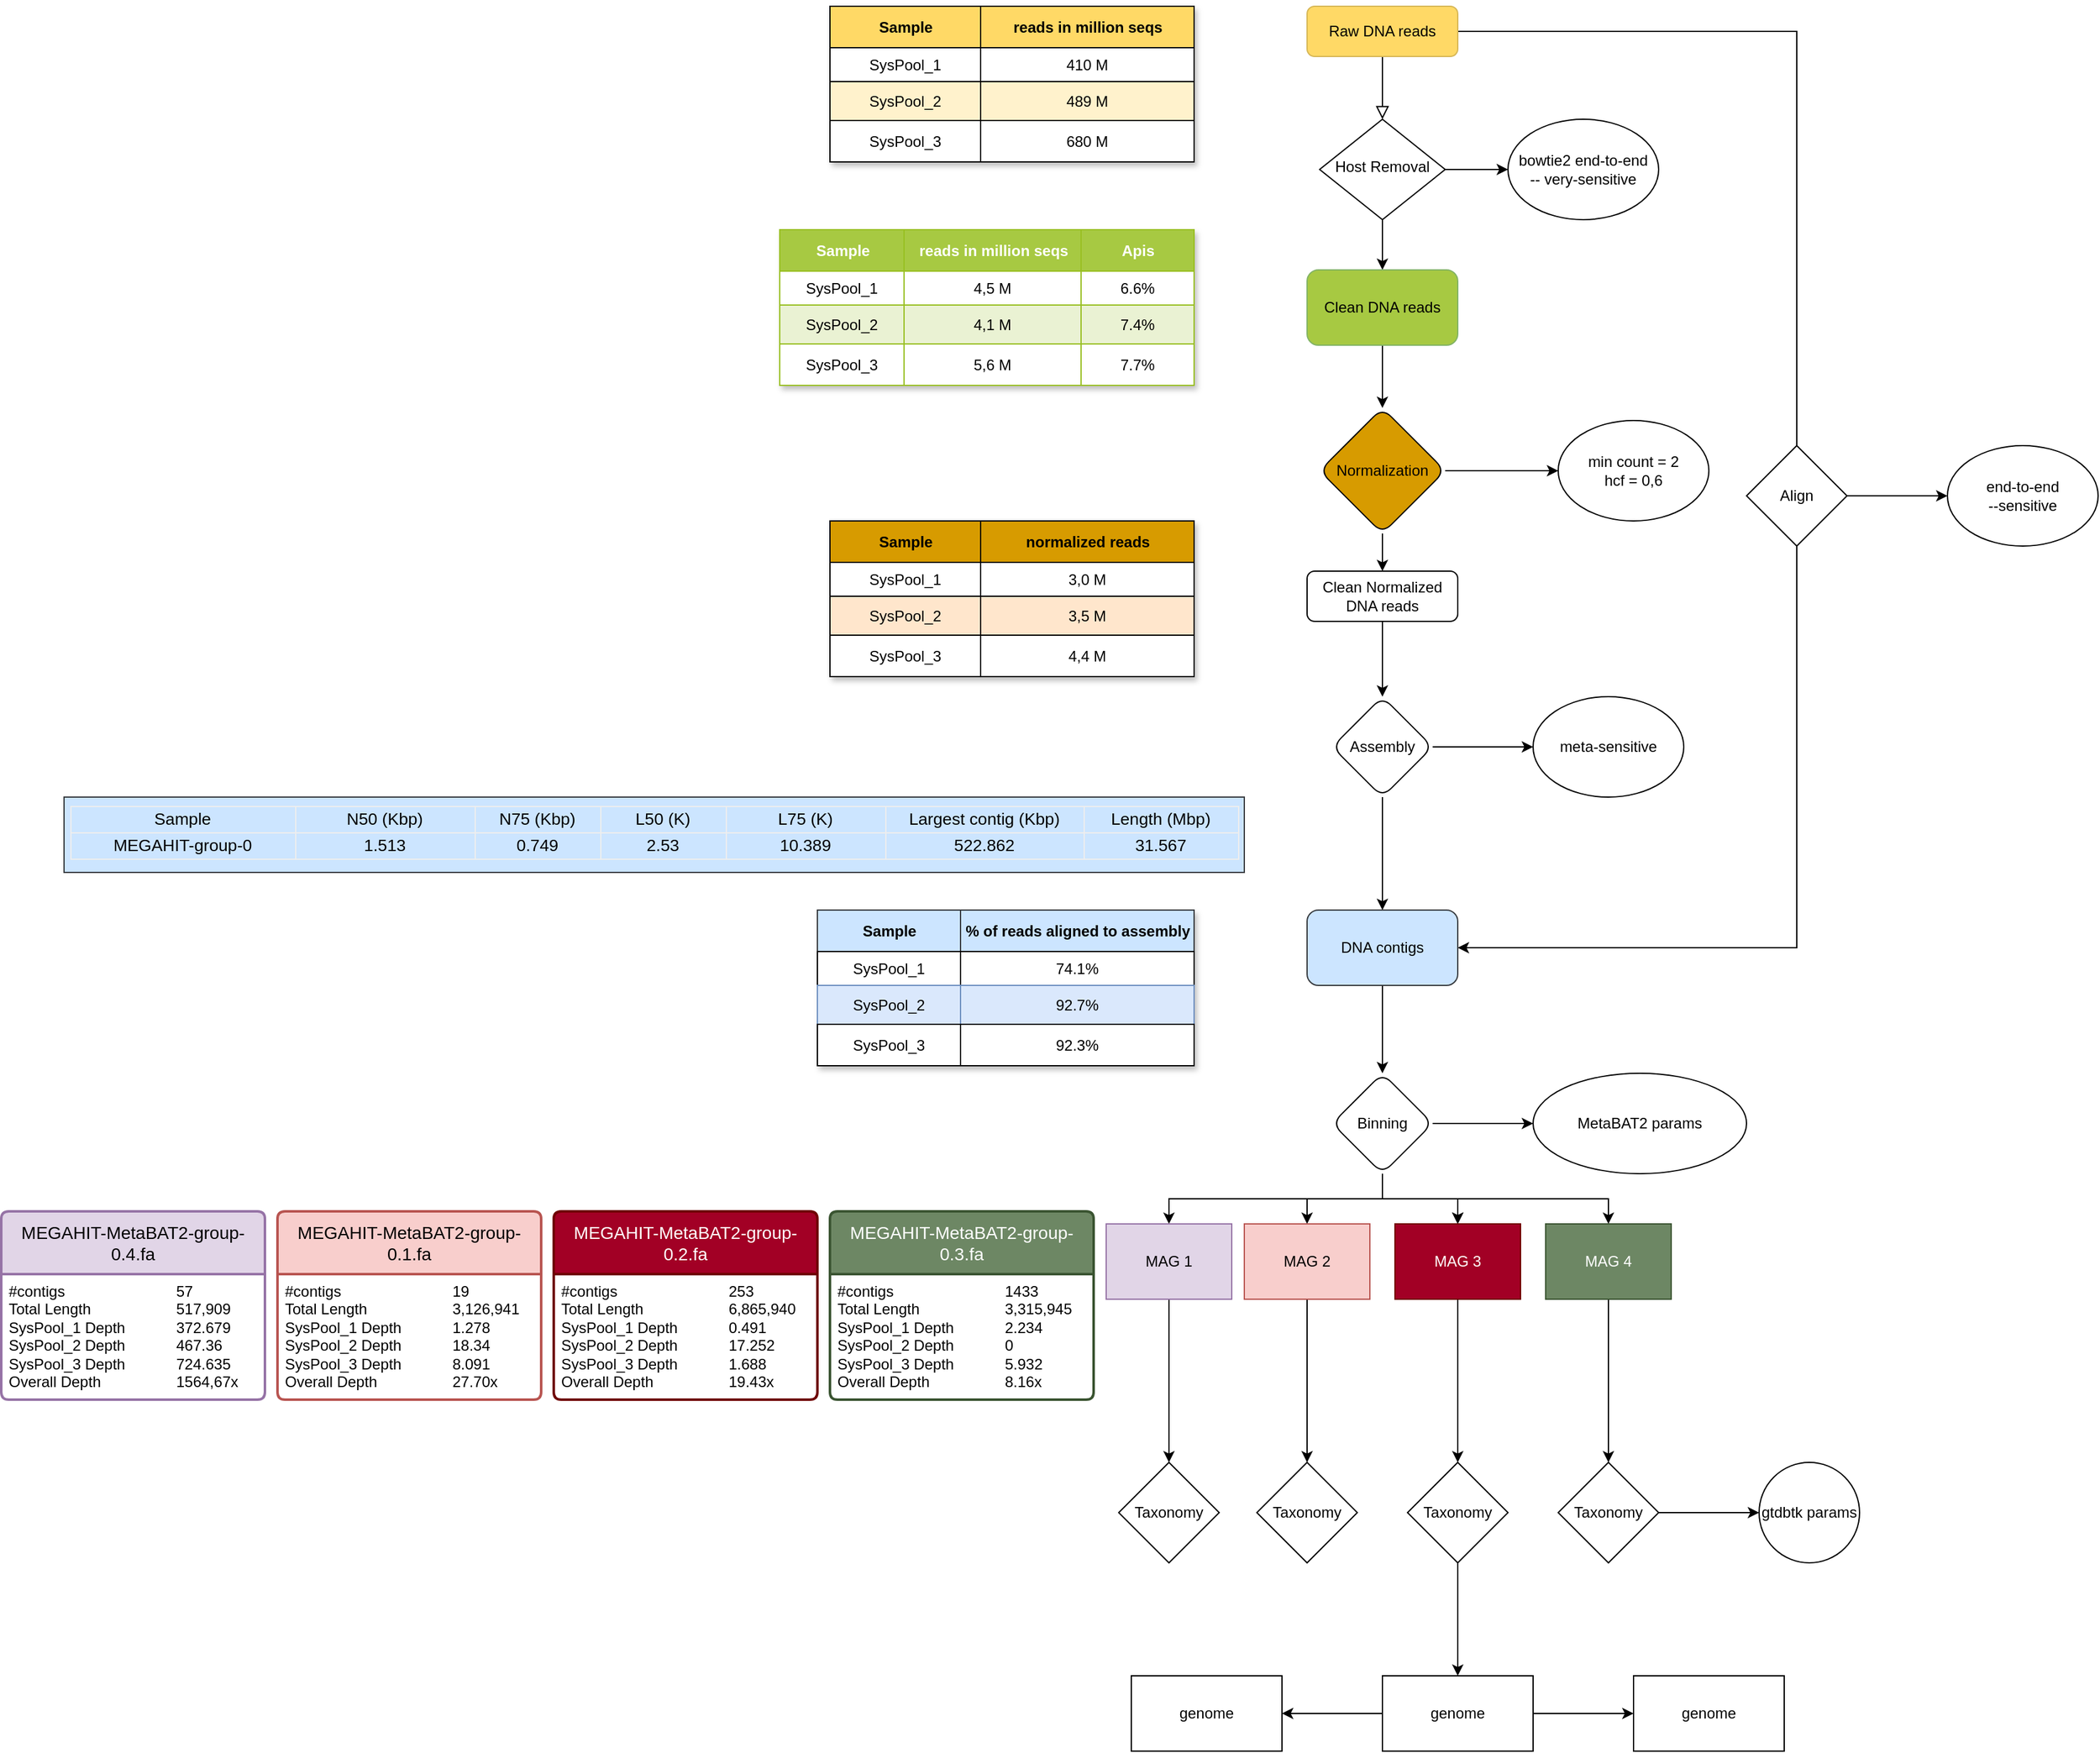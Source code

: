 <mxfile version="26.0.16">
  <diagram id="C5RBs43oDa-KdzZeNtuy" name="Page-1">
    <mxGraphModel dx="3728" dy="1181" grid="1" gridSize="10" guides="1" tooltips="1" connect="1" arrows="1" fold="1" page="1" pageScale="1" pageWidth="827" pageHeight="1169" math="0" shadow="0">
      <root>
        <mxCell id="WIyWlLk6GJQsqaUBKTNV-0" />
        <mxCell id="WIyWlLk6GJQsqaUBKTNV-1" parent="WIyWlLk6GJQsqaUBKTNV-0" />
        <mxCell id="WIyWlLk6GJQsqaUBKTNV-2" value="" style="rounded=0;html=1;jettySize=auto;orthogonalLoop=1;fontSize=11;endArrow=block;endFill=0;endSize=8;strokeWidth=1;shadow=0;labelBackgroundColor=none;edgeStyle=orthogonalEdgeStyle;" parent="WIyWlLk6GJQsqaUBKTNV-1" source="WIyWlLk6GJQsqaUBKTNV-3" target="WIyWlLk6GJQsqaUBKTNV-6" edge="1">
          <mxGeometry relative="1" as="geometry" />
        </mxCell>
        <mxCell id="R5FXkQCkuI0y1Rf3ddFC-20" style="edgeStyle=orthogonalEdgeStyle;rounded=0;orthogonalLoop=1;jettySize=auto;html=1;entryX=1;entryY=0.5;entryDx=0;entryDy=0;" parent="WIyWlLk6GJQsqaUBKTNV-1" source="WIyWlLk6GJQsqaUBKTNV-3" target="R5FXkQCkuI0y1Rf3ddFC-17" edge="1">
          <mxGeometry relative="1" as="geometry">
            <mxPoint x="600" y="840" as="targetPoint" />
            <Array as="points">
              <mxPoint x="550" y="100" />
              <mxPoint x="550" y="830" />
            </Array>
          </mxGeometry>
        </mxCell>
        <mxCell id="WIyWlLk6GJQsqaUBKTNV-3" value="Raw DNA reads" style="rounded=1;whiteSpace=wrap;html=1;fontSize=12;glass=0;strokeWidth=1;shadow=0;fillColor=#FFD966;strokeColor=#d6b656;" parent="WIyWlLk6GJQsqaUBKTNV-1" vertex="1">
          <mxGeometry x="160" y="80" width="120" height="40" as="geometry" />
        </mxCell>
        <mxCell id="R5FXkQCkuI0y1Rf3ddFC-5" style="edgeStyle=orthogonalEdgeStyle;rounded=0;orthogonalLoop=1;jettySize=auto;html=1;entryX=0.5;entryY=0;entryDx=0;entryDy=0;" parent="WIyWlLk6GJQsqaUBKTNV-1" source="WIyWlLk6GJQsqaUBKTNV-6" target="R5FXkQCkuI0y1Rf3ddFC-0" edge="1">
          <mxGeometry relative="1" as="geometry" />
        </mxCell>
        <mxCell id="R5FXkQCkuI0y1Rf3ddFC-6" style="edgeStyle=orthogonalEdgeStyle;rounded=0;orthogonalLoop=1;jettySize=auto;html=1;" parent="WIyWlLk6GJQsqaUBKTNV-1" source="WIyWlLk6GJQsqaUBKTNV-6" edge="1">
          <mxGeometry relative="1" as="geometry">
            <mxPoint x="320" y="210" as="targetPoint" />
          </mxGeometry>
        </mxCell>
        <mxCell id="WIyWlLk6GJQsqaUBKTNV-6" value="Host Removal" style="rhombus;whiteSpace=wrap;html=1;shadow=0;fontFamily=Helvetica;fontSize=12;align=center;strokeWidth=1;spacing=6;spacingTop=-4;" parent="WIyWlLk6GJQsqaUBKTNV-1" vertex="1">
          <mxGeometry x="170" y="170" width="100" height="80" as="geometry" />
        </mxCell>
        <mxCell id="R5FXkQCkuI0y1Rf3ddFC-12" value="" style="edgeStyle=orthogonalEdgeStyle;rounded=0;orthogonalLoop=1;jettySize=auto;html=1;" parent="WIyWlLk6GJQsqaUBKTNV-1" source="WIyWlLk6GJQsqaUBKTNV-11" target="R5FXkQCkuI0y1Rf3ddFC-11" edge="1">
          <mxGeometry relative="1" as="geometry" />
        </mxCell>
        <mxCell id="WIyWlLk6GJQsqaUBKTNV-11" value="Clean Normalized DNA reads" style="rounded=1;whiteSpace=wrap;html=1;fontSize=12;glass=0;strokeWidth=1;shadow=0;" parent="WIyWlLk6GJQsqaUBKTNV-1" vertex="1">
          <mxGeometry x="160" y="530" width="120" height="40" as="geometry" />
        </mxCell>
        <mxCell id="R5FXkQCkuI0y1Rf3ddFC-4" value="" style="edgeStyle=orthogonalEdgeStyle;rounded=0;orthogonalLoop=1;jettySize=auto;html=1;entryX=0.5;entryY=0;entryDx=0;entryDy=0;" parent="WIyWlLk6GJQsqaUBKTNV-1" source="R5FXkQCkuI0y1Rf3ddFC-0" target="R5FXkQCkuI0y1Rf3ddFC-3" edge="1">
          <mxGeometry relative="1" as="geometry">
            <mxPoint x="220" y="390" as="targetPoint" />
          </mxGeometry>
        </mxCell>
        <mxCell id="R5FXkQCkuI0y1Rf3ddFC-0" value="Clean DNA reads" style="rounded=1;whiteSpace=wrap;html=1;fillColor=#A7C942;strokeColor=#82b366;" parent="WIyWlLk6GJQsqaUBKTNV-1" vertex="1">
          <mxGeometry x="160" y="290" width="120" height="60" as="geometry" />
        </mxCell>
        <mxCell id="R5FXkQCkuI0y1Rf3ddFC-8" value="" style="edgeStyle=orthogonalEdgeStyle;rounded=0;orthogonalLoop=1;jettySize=auto;html=1;" parent="WIyWlLk6GJQsqaUBKTNV-1" source="R5FXkQCkuI0y1Rf3ddFC-3" target="R5FXkQCkuI0y1Rf3ddFC-7" edge="1">
          <mxGeometry relative="1" as="geometry" />
        </mxCell>
        <mxCell id="R5FXkQCkuI0y1Rf3ddFC-10" style="edgeStyle=orthogonalEdgeStyle;rounded=0;orthogonalLoop=1;jettySize=auto;html=1;" parent="WIyWlLk6GJQsqaUBKTNV-1" source="R5FXkQCkuI0y1Rf3ddFC-3" target="WIyWlLk6GJQsqaUBKTNV-11" edge="1">
          <mxGeometry relative="1" as="geometry" />
        </mxCell>
        <mxCell id="R5FXkQCkuI0y1Rf3ddFC-3" value="Normalization" style="rhombus;whiteSpace=wrap;html=1;rounded=1;fillColor=#D79B00;" parent="WIyWlLk6GJQsqaUBKTNV-1" vertex="1">
          <mxGeometry x="170" y="400" width="100" height="100" as="geometry" />
        </mxCell>
        <mxCell id="R5FXkQCkuI0y1Rf3ddFC-7" value="&lt;div&gt;min count = 2&lt;/div&gt;&lt;div&gt;hcf = 0,6&lt;/div&gt;" style="ellipse;whiteSpace=wrap;html=1;rounded=1;" parent="WIyWlLk6GJQsqaUBKTNV-1" vertex="1">
          <mxGeometry x="360" y="410" width="120" height="80" as="geometry" />
        </mxCell>
        <mxCell id="R5FXkQCkuI0y1Rf3ddFC-16" value="" style="edgeStyle=orthogonalEdgeStyle;rounded=0;orthogonalLoop=1;jettySize=auto;html=1;" parent="WIyWlLk6GJQsqaUBKTNV-1" source="R5FXkQCkuI0y1Rf3ddFC-11" target="R5FXkQCkuI0y1Rf3ddFC-15" edge="1">
          <mxGeometry relative="1" as="geometry" />
        </mxCell>
        <mxCell id="R5FXkQCkuI0y1Rf3ddFC-18" value="" style="edgeStyle=orthogonalEdgeStyle;rounded=0;orthogonalLoop=1;jettySize=auto;html=1;" parent="WIyWlLk6GJQsqaUBKTNV-1" source="R5FXkQCkuI0y1Rf3ddFC-11" target="R5FXkQCkuI0y1Rf3ddFC-17" edge="1">
          <mxGeometry relative="1" as="geometry" />
        </mxCell>
        <mxCell id="R5FXkQCkuI0y1Rf3ddFC-11" value="Assembly" style="rhombus;whiteSpace=wrap;html=1;rounded=1;glass=0;strokeWidth=1;shadow=0;" parent="WIyWlLk6GJQsqaUBKTNV-1" vertex="1">
          <mxGeometry x="180" y="630" width="80" height="80" as="geometry" />
        </mxCell>
        <mxCell id="R5FXkQCkuI0y1Rf3ddFC-15" value="meta-sensitive" style="ellipse;whiteSpace=wrap;html=1;rounded=1;glass=0;strokeWidth=1;shadow=0;" parent="WIyWlLk6GJQsqaUBKTNV-1" vertex="1">
          <mxGeometry x="340" y="630" width="120" height="80" as="geometry" />
        </mxCell>
        <mxCell id="R5FXkQCkuI0y1Rf3ddFC-28" value="" style="edgeStyle=orthogonalEdgeStyle;rounded=0;orthogonalLoop=1;jettySize=auto;html=1;" parent="WIyWlLk6GJQsqaUBKTNV-1" source="R5FXkQCkuI0y1Rf3ddFC-17" target="R5FXkQCkuI0y1Rf3ddFC-27" edge="1">
          <mxGeometry relative="1" as="geometry" />
        </mxCell>
        <mxCell id="R5FXkQCkuI0y1Rf3ddFC-17" value="DNA contigs" style="whiteSpace=wrap;html=1;rounded=1;glass=0;strokeWidth=1;shadow=0;fillColor=#cce5ff;strokeColor=#36393d;" parent="WIyWlLk6GJQsqaUBKTNV-1" vertex="1">
          <mxGeometry x="160" y="800" width="120" height="60" as="geometry" />
        </mxCell>
        <mxCell id="R5FXkQCkuI0y1Rf3ddFC-24" value="" style="edgeStyle=orthogonalEdgeStyle;rounded=0;orthogonalLoop=1;jettySize=auto;html=1;" parent="WIyWlLk6GJQsqaUBKTNV-1" source="R5FXkQCkuI0y1Rf3ddFC-21" target="R5FXkQCkuI0y1Rf3ddFC-23" edge="1">
          <mxGeometry relative="1" as="geometry" />
        </mxCell>
        <mxCell id="R5FXkQCkuI0y1Rf3ddFC-21" value="Align" style="rhombus;whiteSpace=wrap;html=1;" parent="WIyWlLk6GJQsqaUBKTNV-1" vertex="1">
          <mxGeometry x="510" y="430" width="80" height="80" as="geometry" />
        </mxCell>
        <mxCell id="R5FXkQCkuI0y1Rf3ddFC-22" value="&lt;div&gt;bowtie2 end-to-end&lt;/div&gt;&lt;div&gt;-- very-sensitive&lt;/div&gt;" style="ellipse;whiteSpace=wrap;html=1;" parent="WIyWlLk6GJQsqaUBKTNV-1" vertex="1">
          <mxGeometry x="320" y="170" width="120" height="80" as="geometry" />
        </mxCell>
        <mxCell id="R5FXkQCkuI0y1Rf3ddFC-23" value="&lt;div&gt;end-to-end&lt;/div&gt;&lt;div&gt;--sensitive&lt;/div&gt;" style="ellipse;whiteSpace=wrap;html=1;" parent="WIyWlLk6GJQsqaUBKTNV-1" vertex="1">
          <mxGeometry x="670" y="430" width="120" height="80" as="geometry" />
        </mxCell>
        <mxCell id="R5FXkQCkuI0y1Rf3ddFC-50" value="" style="edgeStyle=orthogonalEdgeStyle;rounded=0;orthogonalLoop=1;jettySize=auto;html=1;" parent="WIyWlLk6GJQsqaUBKTNV-1" source="R5FXkQCkuI0y1Rf3ddFC-27" target="R5FXkQCkuI0y1Rf3ddFC-43" edge="1">
          <mxGeometry relative="1" as="geometry" />
        </mxCell>
        <mxCell id="R5FXkQCkuI0y1Rf3ddFC-51" value="" style="edgeStyle=orthogonalEdgeStyle;rounded=0;orthogonalLoop=1;jettySize=auto;html=1;" parent="WIyWlLk6GJQsqaUBKTNV-1" source="R5FXkQCkuI0y1Rf3ddFC-27" target="R5FXkQCkuI0y1Rf3ddFC-43" edge="1">
          <mxGeometry relative="1" as="geometry" />
        </mxCell>
        <mxCell id="R5FXkQCkuI0y1Rf3ddFC-52" style="edgeStyle=orthogonalEdgeStyle;rounded=0;orthogonalLoop=1;jettySize=auto;html=1;entryX=0.5;entryY=0;entryDx=0;entryDy=0;" parent="WIyWlLk6GJQsqaUBKTNV-1" source="R5FXkQCkuI0y1Rf3ddFC-27" target="R5FXkQCkuI0y1Rf3ddFC-42" edge="1">
          <mxGeometry relative="1" as="geometry" />
        </mxCell>
        <mxCell id="R5FXkQCkuI0y1Rf3ddFC-55" style="edgeStyle=orthogonalEdgeStyle;rounded=0;orthogonalLoop=1;jettySize=auto;html=1;exitX=0.5;exitY=1;exitDx=0;exitDy=0;entryX=0.5;entryY=0;entryDx=0;entryDy=0;" parent="WIyWlLk6GJQsqaUBKTNV-1" source="R5FXkQCkuI0y1Rf3ddFC-27" target="R5FXkQCkuI0y1Rf3ddFC-54" edge="1">
          <mxGeometry relative="1" as="geometry" />
        </mxCell>
        <mxCell id="R5FXkQCkuI0y1Rf3ddFC-56" style="edgeStyle=orthogonalEdgeStyle;rounded=0;orthogonalLoop=1;jettySize=auto;html=1;exitX=0.5;exitY=1;exitDx=0;exitDy=0;entryX=0.5;entryY=0;entryDx=0;entryDy=0;" parent="WIyWlLk6GJQsqaUBKTNV-1" source="R5FXkQCkuI0y1Rf3ddFC-27" target="R5FXkQCkuI0y1Rf3ddFC-53" edge="1">
          <mxGeometry relative="1" as="geometry" />
        </mxCell>
        <mxCell id="R5FXkQCkuI0y1Rf3ddFC-59" value="" style="edgeStyle=orthogonalEdgeStyle;rounded=0;orthogonalLoop=1;jettySize=auto;html=1;" parent="WIyWlLk6GJQsqaUBKTNV-1" source="R5FXkQCkuI0y1Rf3ddFC-27" target="R5FXkQCkuI0y1Rf3ddFC-58" edge="1">
          <mxGeometry relative="1" as="geometry" />
        </mxCell>
        <mxCell id="R5FXkQCkuI0y1Rf3ddFC-27" value="Binning" style="rhombus;whiteSpace=wrap;html=1;rounded=1;glass=0;strokeWidth=1;shadow=0;" parent="WIyWlLk6GJQsqaUBKTNV-1" vertex="1">
          <mxGeometry x="180" y="930" width="80" height="80" as="geometry" />
        </mxCell>
        <mxCell id="R5FXkQCkuI0y1Rf3ddFC-63" value="" style="edgeStyle=orthogonalEdgeStyle;rounded=0;orthogonalLoop=1;jettySize=auto;html=1;" parent="WIyWlLk6GJQsqaUBKTNV-1" source="R5FXkQCkuI0y1Rf3ddFC-42" target="R5FXkQCkuI0y1Rf3ddFC-62" edge="1">
          <mxGeometry relative="1" as="geometry" />
        </mxCell>
        <mxCell id="R5FXkQCkuI0y1Rf3ddFC-42" value="MAG 2" style="whiteSpace=wrap;html=1;align=center;verticalAlign=middle;treeFolding=1;treeMoving=1;fillColor=#f8cecc;strokeColor=#b85450;" parent="WIyWlLk6GJQsqaUBKTNV-1" vertex="1">
          <mxGeometry x="110" y="1050" width="100" height="60" as="geometry" />
        </mxCell>
        <mxCell id="R5FXkQCkuI0y1Rf3ddFC-65" value="" style="edgeStyle=orthogonalEdgeStyle;rounded=0;orthogonalLoop=1;jettySize=auto;html=1;" parent="WIyWlLk6GJQsqaUBKTNV-1" source="R5FXkQCkuI0y1Rf3ddFC-43" target="R5FXkQCkuI0y1Rf3ddFC-64" edge="1">
          <mxGeometry relative="1" as="geometry" />
        </mxCell>
        <mxCell id="R5FXkQCkuI0y1Rf3ddFC-43" value="MAG 3" style="whiteSpace=wrap;html=1;align=center;verticalAlign=middle;treeFolding=1;treeMoving=1;fillColor=#a20025;fontColor=#ffffff;strokeColor=#6F0000;" parent="WIyWlLk6GJQsqaUBKTNV-1" vertex="1">
          <mxGeometry x="230" y="1050" width="100" height="60" as="geometry" />
        </mxCell>
        <mxCell id="R5FXkQCkuI0y1Rf3ddFC-67" value="" style="edgeStyle=orthogonalEdgeStyle;rounded=0;orthogonalLoop=1;jettySize=auto;html=1;" parent="WIyWlLk6GJQsqaUBKTNV-1" source="R5FXkQCkuI0y1Rf3ddFC-53" target="R5FXkQCkuI0y1Rf3ddFC-66" edge="1">
          <mxGeometry relative="1" as="geometry" />
        </mxCell>
        <mxCell id="R5FXkQCkuI0y1Rf3ddFC-53" value="MAG 4" style="whiteSpace=wrap;html=1;align=center;verticalAlign=middle;treeFolding=1;treeMoving=1;fillColor=#6d8764;fontColor=#ffffff;strokeColor=#3A5431;" parent="WIyWlLk6GJQsqaUBKTNV-1" vertex="1">
          <mxGeometry x="350" y="1050" width="100" height="60" as="geometry" />
        </mxCell>
        <mxCell id="R5FXkQCkuI0y1Rf3ddFC-61" value="" style="edgeStyle=orthogonalEdgeStyle;rounded=0;orthogonalLoop=1;jettySize=auto;html=1;" parent="WIyWlLk6GJQsqaUBKTNV-1" source="R5FXkQCkuI0y1Rf3ddFC-54" target="R5FXkQCkuI0y1Rf3ddFC-60" edge="1">
          <mxGeometry relative="1" as="geometry" />
        </mxCell>
        <mxCell id="R5FXkQCkuI0y1Rf3ddFC-54" value="MAG 1" style="whiteSpace=wrap;html=1;align=center;verticalAlign=middle;treeFolding=1;treeMoving=1;fillColor=#e1d5e7;strokeColor=#9673a6;" parent="WIyWlLk6GJQsqaUBKTNV-1" vertex="1">
          <mxGeometry y="1050" width="100" height="60" as="geometry" />
        </mxCell>
        <mxCell id="R5FXkQCkuI0y1Rf3ddFC-58" value="MetaBAT2 params" style="ellipse;whiteSpace=wrap;html=1;rounded=1;glass=0;strokeWidth=1;shadow=0;" parent="WIyWlLk6GJQsqaUBKTNV-1" vertex="1">
          <mxGeometry x="340" y="930" width="170" height="80" as="geometry" />
        </mxCell>
        <mxCell id="R5FXkQCkuI0y1Rf3ddFC-60" value="Taxonomy" style="rhombus;whiteSpace=wrap;html=1;" parent="WIyWlLk6GJQsqaUBKTNV-1" vertex="1">
          <mxGeometry x="10" y="1240" width="80" height="80" as="geometry" />
        </mxCell>
        <mxCell id="R5FXkQCkuI0y1Rf3ddFC-62" value="Taxonomy" style="rhombus;whiteSpace=wrap;html=1;" parent="WIyWlLk6GJQsqaUBKTNV-1" vertex="1">
          <mxGeometry x="120" y="1240" width="80" height="80" as="geometry" />
        </mxCell>
        <mxCell id="R5FXkQCkuI0y1Rf3ddFC-74" value="" style="edgeStyle=orthogonalEdgeStyle;rounded=0;orthogonalLoop=1;jettySize=auto;html=1;" parent="WIyWlLk6GJQsqaUBKTNV-1" source="R5FXkQCkuI0y1Rf3ddFC-64" target="R5FXkQCkuI0y1Rf3ddFC-73" edge="1">
          <mxGeometry relative="1" as="geometry" />
        </mxCell>
        <mxCell id="R5FXkQCkuI0y1Rf3ddFC-64" value="Taxonomy" style="rhombus;whiteSpace=wrap;html=1;" parent="WIyWlLk6GJQsqaUBKTNV-1" vertex="1">
          <mxGeometry x="240" y="1240" width="80" height="80" as="geometry" />
        </mxCell>
        <mxCell id="R5FXkQCkuI0y1Rf3ddFC-70" value="" style="edgeStyle=orthogonalEdgeStyle;rounded=0;orthogonalLoop=1;jettySize=auto;html=1;" parent="WIyWlLk6GJQsqaUBKTNV-1" source="R5FXkQCkuI0y1Rf3ddFC-66" target="R5FXkQCkuI0y1Rf3ddFC-69" edge="1">
          <mxGeometry relative="1" as="geometry" />
        </mxCell>
        <mxCell id="R5FXkQCkuI0y1Rf3ddFC-66" value="Taxonomy" style="rhombus;whiteSpace=wrap;html=1;" parent="WIyWlLk6GJQsqaUBKTNV-1" vertex="1">
          <mxGeometry x="360" y="1240" width="80" height="80" as="geometry" />
        </mxCell>
        <mxCell id="R5FXkQCkuI0y1Rf3ddFC-69" value="gtdbtk params" style="ellipse;whiteSpace=wrap;html=1;" parent="WIyWlLk6GJQsqaUBKTNV-1" vertex="1">
          <mxGeometry x="520" y="1240" width="80" height="80" as="geometry" />
        </mxCell>
        <mxCell id="R5FXkQCkuI0y1Rf3ddFC-76" value="" style="edgeStyle=orthogonalEdgeStyle;rounded=0;orthogonalLoop=1;jettySize=auto;html=1;" parent="WIyWlLk6GJQsqaUBKTNV-1" source="R5FXkQCkuI0y1Rf3ddFC-73" target="R5FXkQCkuI0y1Rf3ddFC-75" edge="1">
          <mxGeometry relative="1" as="geometry" />
        </mxCell>
        <mxCell id="R5FXkQCkuI0y1Rf3ddFC-78" value="" style="edgeStyle=orthogonalEdgeStyle;rounded=0;orthogonalLoop=1;jettySize=auto;html=1;" parent="WIyWlLk6GJQsqaUBKTNV-1" source="R5FXkQCkuI0y1Rf3ddFC-73" target="R5FXkQCkuI0y1Rf3ddFC-77" edge="1">
          <mxGeometry relative="1" as="geometry" />
        </mxCell>
        <mxCell id="R5FXkQCkuI0y1Rf3ddFC-73" value="genome" style="whiteSpace=wrap;html=1;" parent="WIyWlLk6GJQsqaUBKTNV-1" vertex="1">
          <mxGeometry x="220" y="1410" width="120" height="60" as="geometry" />
        </mxCell>
        <mxCell id="R5FXkQCkuI0y1Rf3ddFC-75" value="genome" style="whiteSpace=wrap;html=1;" parent="WIyWlLk6GJQsqaUBKTNV-1" vertex="1">
          <mxGeometry x="20" y="1410" width="120" height="60" as="geometry" />
        </mxCell>
        <mxCell id="R5FXkQCkuI0y1Rf3ddFC-77" value="genome" style="whiteSpace=wrap;html=1;" parent="WIyWlLk6GJQsqaUBKTNV-1" vertex="1">
          <mxGeometry x="420" y="1410" width="120" height="60" as="geometry" />
        </mxCell>
        <mxCell id="zTSfxV0gaFB9FaLGtcT8-1" value="Assets" style="childLayout=tableLayout;recursiveResize=0;shadow=1;fillColor=#FFF2CC;strokeColor=#000000;imageAspect=0;" vertex="1" parent="WIyWlLk6GJQsqaUBKTNV-1">
          <mxGeometry x="-220" y="80" width="290" height="124" as="geometry" />
        </mxCell>
        <mxCell id="zTSfxV0gaFB9FaLGtcT8-2" style="shape=tableRow;horizontal=0;startSize=0;swimlaneHead=0;swimlaneBody=0;top=0;left=0;bottom=0;right=0;dropTarget=0;collapsible=0;recursiveResize=0;expand=0;fontStyle=0;strokeColor=inherit;fillColor=#ffffff;" vertex="1" parent="zTSfxV0gaFB9FaLGtcT8-1">
          <mxGeometry width="290" height="33" as="geometry" />
        </mxCell>
        <mxCell id="zTSfxV0gaFB9FaLGtcT8-3" value="Sample" style="connectable=0;recursiveResize=0;strokeColor=#000000;fillColor=#FFD966;align=center;fontStyle=1;html=1;" vertex="1" parent="zTSfxV0gaFB9FaLGtcT8-2">
          <mxGeometry width="120" height="33" as="geometry">
            <mxRectangle width="120" height="33" as="alternateBounds" />
          </mxGeometry>
        </mxCell>
        <mxCell id="zTSfxV0gaFB9FaLGtcT8-4" value="reads in million seqs" style="connectable=0;recursiveResize=0;strokeColor=#000000;fillColor=#FFD966;align=center;fontStyle=1;html=1;" vertex="1" parent="zTSfxV0gaFB9FaLGtcT8-2">
          <mxGeometry x="120" width="170" height="33" as="geometry">
            <mxRectangle width="170" height="33" as="alternateBounds" />
          </mxGeometry>
        </mxCell>
        <mxCell id="zTSfxV0gaFB9FaLGtcT8-6" value="" style="shape=tableRow;horizontal=0;startSize=0;swimlaneHead=0;swimlaneBody=0;top=0;left=0;bottom=0;right=0;dropTarget=0;collapsible=0;recursiveResize=0;expand=0;fontStyle=0;strokeColor=inherit;fillColor=#ffffff;" vertex="1" parent="zTSfxV0gaFB9FaLGtcT8-1">
          <mxGeometry y="33" width="290" height="27" as="geometry" />
        </mxCell>
        <mxCell id="zTSfxV0gaFB9FaLGtcT8-7" value="SysPool_1" style="connectable=0;recursiveResize=0;strokeColor=inherit;fillColor=inherit;align=center;whiteSpace=wrap;html=1;" vertex="1" parent="zTSfxV0gaFB9FaLGtcT8-6">
          <mxGeometry width="120" height="27" as="geometry">
            <mxRectangle width="120" height="27" as="alternateBounds" />
          </mxGeometry>
        </mxCell>
        <mxCell id="zTSfxV0gaFB9FaLGtcT8-8" value="410 M" style="connectable=0;recursiveResize=0;strokeColor=inherit;fillColor=inherit;align=center;whiteSpace=wrap;html=1;" vertex="1" parent="zTSfxV0gaFB9FaLGtcT8-6">
          <mxGeometry x="120" width="170" height="27" as="geometry">
            <mxRectangle width="170" height="27" as="alternateBounds" />
          </mxGeometry>
        </mxCell>
        <mxCell id="zTSfxV0gaFB9FaLGtcT8-10" value="" style="shape=tableRow;horizontal=0;startSize=0;swimlaneHead=0;swimlaneBody=0;top=0;left=0;bottom=0;right=0;dropTarget=0;collapsible=0;recursiveResize=0;expand=0;fontStyle=1;strokeColor=inherit;fillColor=#EAF2D3;" vertex="1" parent="zTSfxV0gaFB9FaLGtcT8-1">
          <mxGeometry y="60" width="290" height="31" as="geometry" />
        </mxCell>
        <mxCell id="zTSfxV0gaFB9FaLGtcT8-11" value="SysPool_2" style="connectable=0;recursiveResize=0;strokeColor=#000000;fillColor=#fff2cc;whiteSpace=wrap;html=1;" vertex="1" parent="zTSfxV0gaFB9FaLGtcT8-10">
          <mxGeometry width="120" height="31" as="geometry">
            <mxRectangle width="120" height="31" as="alternateBounds" />
          </mxGeometry>
        </mxCell>
        <mxCell id="zTSfxV0gaFB9FaLGtcT8-12" value="489 M" style="connectable=0;recursiveResize=0;strokeColor=#000000;fillColor=#fff2cc;whiteSpace=wrap;html=1;" vertex="1" parent="zTSfxV0gaFB9FaLGtcT8-10">
          <mxGeometry x="120" width="170" height="31" as="geometry">
            <mxRectangle width="170" height="31" as="alternateBounds" />
          </mxGeometry>
        </mxCell>
        <mxCell id="zTSfxV0gaFB9FaLGtcT8-14" value="" style="shape=tableRow;horizontal=0;startSize=0;swimlaneHead=0;swimlaneBody=0;top=0;left=0;bottom=0;right=0;dropTarget=0;collapsible=0;recursiveResize=0;expand=0;fontStyle=0;strokeColor=inherit;fillColor=#ffffff;" vertex="1" parent="zTSfxV0gaFB9FaLGtcT8-1">
          <mxGeometry y="91" width="290" height="33" as="geometry" />
        </mxCell>
        <mxCell id="zTSfxV0gaFB9FaLGtcT8-15" value="SysPool_3" style="connectable=0;recursiveResize=0;strokeColor=inherit;fillColor=inherit;fontStyle=0;align=center;whiteSpace=wrap;html=1;" vertex="1" parent="zTSfxV0gaFB9FaLGtcT8-14">
          <mxGeometry width="120" height="33" as="geometry">
            <mxRectangle width="120" height="33" as="alternateBounds" />
          </mxGeometry>
        </mxCell>
        <mxCell id="zTSfxV0gaFB9FaLGtcT8-16" value="680 M" style="connectable=0;recursiveResize=0;strokeColor=inherit;fillColor=inherit;fontStyle=0;align=center;whiteSpace=wrap;html=1;" vertex="1" parent="zTSfxV0gaFB9FaLGtcT8-14">
          <mxGeometry x="120" width="170" height="33" as="geometry">
            <mxRectangle width="170" height="33" as="alternateBounds" />
          </mxGeometry>
        </mxCell>
        <mxCell id="zTSfxV0gaFB9FaLGtcT8-22" value="Assets" style="childLayout=tableLayout;recursiveResize=0;strokeColor=#98bf21;fillColor=#A7C942;shadow=1;" vertex="1" parent="WIyWlLk6GJQsqaUBKTNV-1">
          <mxGeometry x="-260" y="258" width="330" height="124" as="geometry" />
        </mxCell>
        <mxCell id="zTSfxV0gaFB9FaLGtcT8-23" style="shape=tableRow;horizontal=0;startSize=0;swimlaneHead=0;swimlaneBody=0;top=0;left=0;bottom=0;right=0;dropTarget=0;collapsible=0;recursiveResize=0;expand=0;fontStyle=0;strokeColor=inherit;fillColor=#ffffff;" vertex="1" parent="zTSfxV0gaFB9FaLGtcT8-22">
          <mxGeometry width="330" height="33" as="geometry" />
        </mxCell>
        <mxCell id="zTSfxV0gaFB9FaLGtcT8-24" value="Sample" style="connectable=0;recursiveResize=0;strokeColor=inherit;fillColor=#A7C942;align=center;fontStyle=1;fontColor=#FFFFFF;html=1;" vertex="1" parent="zTSfxV0gaFB9FaLGtcT8-23">
          <mxGeometry width="99" height="33" as="geometry">
            <mxRectangle width="99" height="33" as="alternateBounds" />
          </mxGeometry>
        </mxCell>
        <mxCell id="zTSfxV0gaFB9FaLGtcT8-25" value="reads in million seqs" style="connectable=0;recursiveResize=0;strokeColor=inherit;fillColor=#A7C942;align=center;fontStyle=1;fontColor=#FFFFFF;html=1;" vertex="1" parent="zTSfxV0gaFB9FaLGtcT8-23">
          <mxGeometry x="99" width="141" height="33" as="geometry">
            <mxRectangle width="141" height="33" as="alternateBounds" />
          </mxGeometry>
        </mxCell>
        <mxCell id="zTSfxV0gaFB9FaLGtcT8-35" value="Apis" style="connectable=0;recursiveResize=0;strokeColor=inherit;fillColor=#A7C942;align=center;fontStyle=1;fontColor=#FFFFFF;html=1;" vertex="1" parent="zTSfxV0gaFB9FaLGtcT8-23">
          <mxGeometry x="240" width="90" height="33" as="geometry">
            <mxRectangle width="90" height="33" as="alternateBounds" />
          </mxGeometry>
        </mxCell>
        <mxCell id="zTSfxV0gaFB9FaLGtcT8-26" value="" style="shape=tableRow;horizontal=0;startSize=0;swimlaneHead=0;swimlaneBody=0;top=0;left=0;bottom=0;right=0;dropTarget=0;collapsible=0;recursiveResize=0;expand=0;fontStyle=0;strokeColor=inherit;fillColor=#ffffff;" vertex="1" parent="zTSfxV0gaFB9FaLGtcT8-22">
          <mxGeometry y="33" width="330" height="27" as="geometry" />
        </mxCell>
        <mxCell id="zTSfxV0gaFB9FaLGtcT8-27" value="SysPool_1" style="connectable=0;recursiveResize=0;strokeColor=inherit;fillColor=inherit;align=center;whiteSpace=wrap;html=1;" vertex="1" parent="zTSfxV0gaFB9FaLGtcT8-26">
          <mxGeometry width="99" height="27" as="geometry">
            <mxRectangle width="99" height="27" as="alternateBounds" />
          </mxGeometry>
        </mxCell>
        <mxCell id="zTSfxV0gaFB9FaLGtcT8-28" value="4,5 M" style="connectable=0;recursiveResize=0;strokeColor=inherit;fillColor=inherit;align=center;whiteSpace=wrap;html=1;" vertex="1" parent="zTSfxV0gaFB9FaLGtcT8-26">
          <mxGeometry x="99" width="141" height="27" as="geometry">
            <mxRectangle width="141" height="27" as="alternateBounds" />
          </mxGeometry>
        </mxCell>
        <mxCell id="zTSfxV0gaFB9FaLGtcT8-36" value="6.6%" style="connectable=0;recursiveResize=0;strokeColor=inherit;fillColor=inherit;align=center;whiteSpace=wrap;html=1;" vertex="1" parent="zTSfxV0gaFB9FaLGtcT8-26">
          <mxGeometry x="240" width="90" height="27" as="geometry">
            <mxRectangle width="90" height="27" as="alternateBounds" />
          </mxGeometry>
        </mxCell>
        <mxCell id="zTSfxV0gaFB9FaLGtcT8-29" value="" style="shape=tableRow;horizontal=0;startSize=0;swimlaneHead=0;swimlaneBody=0;top=0;left=0;bottom=0;right=0;dropTarget=0;collapsible=0;recursiveResize=0;expand=0;fontStyle=1;strokeColor=inherit;fillColor=#EAF2D3;" vertex="1" parent="zTSfxV0gaFB9FaLGtcT8-22">
          <mxGeometry y="60" width="330" height="31" as="geometry" />
        </mxCell>
        <mxCell id="zTSfxV0gaFB9FaLGtcT8-30" value="SysPool_2" style="connectable=0;recursiveResize=0;strokeColor=inherit;fillColor=inherit;whiteSpace=wrap;html=1;" vertex="1" parent="zTSfxV0gaFB9FaLGtcT8-29">
          <mxGeometry width="99" height="31" as="geometry">
            <mxRectangle width="99" height="31" as="alternateBounds" />
          </mxGeometry>
        </mxCell>
        <mxCell id="zTSfxV0gaFB9FaLGtcT8-31" value="4,1 M" style="connectable=0;recursiveResize=0;strokeColor=inherit;fillColor=inherit;whiteSpace=wrap;html=1;" vertex="1" parent="zTSfxV0gaFB9FaLGtcT8-29">
          <mxGeometry x="99" width="141" height="31" as="geometry">
            <mxRectangle width="141" height="31" as="alternateBounds" />
          </mxGeometry>
        </mxCell>
        <mxCell id="zTSfxV0gaFB9FaLGtcT8-37" value="7.4%" style="connectable=0;recursiveResize=0;strokeColor=inherit;fillColor=inherit;whiteSpace=wrap;html=1;" vertex="1" parent="zTSfxV0gaFB9FaLGtcT8-29">
          <mxGeometry x="240" width="90" height="31" as="geometry">
            <mxRectangle width="90" height="31" as="alternateBounds" />
          </mxGeometry>
        </mxCell>
        <mxCell id="zTSfxV0gaFB9FaLGtcT8-32" value="" style="shape=tableRow;horizontal=0;startSize=0;swimlaneHead=0;swimlaneBody=0;top=0;left=0;bottom=0;right=0;dropTarget=0;collapsible=0;recursiveResize=0;expand=0;fontStyle=0;strokeColor=inherit;fillColor=#ffffff;" vertex="1" parent="zTSfxV0gaFB9FaLGtcT8-22">
          <mxGeometry y="91" width="330" height="33" as="geometry" />
        </mxCell>
        <mxCell id="zTSfxV0gaFB9FaLGtcT8-33" value="SysPool_3" style="connectable=0;recursiveResize=0;strokeColor=inherit;fillColor=inherit;fontStyle=0;align=center;whiteSpace=wrap;html=1;" vertex="1" parent="zTSfxV0gaFB9FaLGtcT8-32">
          <mxGeometry width="99" height="33" as="geometry">
            <mxRectangle width="99" height="33" as="alternateBounds" />
          </mxGeometry>
        </mxCell>
        <mxCell id="zTSfxV0gaFB9FaLGtcT8-34" value="5,6 M" style="connectable=0;recursiveResize=0;strokeColor=inherit;fillColor=inherit;fontStyle=0;align=center;whiteSpace=wrap;html=1;" vertex="1" parent="zTSfxV0gaFB9FaLGtcT8-32">
          <mxGeometry x="99" width="141" height="33" as="geometry">
            <mxRectangle width="141" height="33" as="alternateBounds" />
          </mxGeometry>
        </mxCell>
        <mxCell id="zTSfxV0gaFB9FaLGtcT8-38" value="7.7%" style="connectable=0;recursiveResize=0;strokeColor=inherit;fillColor=inherit;fontStyle=0;align=center;whiteSpace=wrap;html=1;" vertex="1" parent="zTSfxV0gaFB9FaLGtcT8-32">
          <mxGeometry x="240" width="90" height="33" as="geometry">
            <mxRectangle width="90" height="33" as="alternateBounds" />
          </mxGeometry>
        </mxCell>
        <mxCell id="zTSfxV0gaFB9FaLGtcT8-39" value="Assets" style="childLayout=tableLayout;recursiveResize=0;strokeColor=#000000;fillColor=#d5e8d4;shadow=1;" vertex="1" parent="WIyWlLk6GJQsqaUBKTNV-1">
          <mxGeometry x="-220" y="490" width="290" height="124" as="geometry" />
        </mxCell>
        <mxCell id="zTSfxV0gaFB9FaLGtcT8-40" style="shape=tableRow;horizontal=0;startSize=0;swimlaneHead=0;swimlaneBody=0;top=0;left=0;bottom=0;right=0;dropTarget=0;collapsible=0;recursiveResize=0;expand=0;fontStyle=0;strokeColor=inherit;fillColor=#ffffff;" vertex="1" parent="zTSfxV0gaFB9FaLGtcT8-39">
          <mxGeometry width="290" height="33" as="geometry" />
        </mxCell>
        <mxCell id="zTSfxV0gaFB9FaLGtcT8-41" value="Sample" style="connectable=0;recursiveResize=0;strokeColor=#000000;fillColor=#D79B00;align=center;fontStyle=1;html=1;" vertex="1" parent="zTSfxV0gaFB9FaLGtcT8-40">
          <mxGeometry width="120" height="33" as="geometry">
            <mxRectangle width="120" height="33" as="alternateBounds" />
          </mxGeometry>
        </mxCell>
        <mxCell id="zTSfxV0gaFB9FaLGtcT8-42" value="normalized reads" style="connectable=0;recursiveResize=0;strokeColor=#000000;fillColor=#D79B00;align=center;fontStyle=1;html=1;" vertex="1" parent="zTSfxV0gaFB9FaLGtcT8-40">
          <mxGeometry x="120" width="170" height="33" as="geometry">
            <mxRectangle width="170" height="33" as="alternateBounds" />
          </mxGeometry>
        </mxCell>
        <mxCell id="zTSfxV0gaFB9FaLGtcT8-43" value="" style="shape=tableRow;horizontal=0;startSize=0;swimlaneHead=0;swimlaneBody=0;top=0;left=0;bottom=0;right=0;dropTarget=0;collapsible=0;recursiveResize=0;expand=0;fontStyle=0;strokeColor=inherit;fillColor=#ffffff;" vertex="1" parent="zTSfxV0gaFB9FaLGtcT8-39">
          <mxGeometry y="33" width="290" height="27" as="geometry" />
        </mxCell>
        <mxCell id="zTSfxV0gaFB9FaLGtcT8-44" value="SysPool_1" style="connectable=0;recursiveResize=0;strokeColor=inherit;fillColor=inherit;align=center;whiteSpace=wrap;html=1;" vertex="1" parent="zTSfxV0gaFB9FaLGtcT8-43">
          <mxGeometry width="120" height="27" as="geometry">
            <mxRectangle width="120" height="27" as="alternateBounds" />
          </mxGeometry>
        </mxCell>
        <mxCell id="zTSfxV0gaFB9FaLGtcT8-45" value="3,0 M" style="connectable=0;recursiveResize=0;strokeColor=inherit;fillColor=inherit;align=center;whiteSpace=wrap;html=1;" vertex="1" parent="zTSfxV0gaFB9FaLGtcT8-43">
          <mxGeometry x="120" width="170" height="27" as="geometry">
            <mxRectangle width="170" height="27" as="alternateBounds" />
          </mxGeometry>
        </mxCell>
        <mxCell id="zTSfxV0gaFB9FaLGtcT8-46" value="" style="shape=tableRow;horizontal=0;startSize=0;swimlaneHead=0;swimlaneBody=0;top=0;left=0;bottom=0;right=0;dropTarget=0;collapsible=0;recursiveResize=0;expand=0;fontStyle=1;strokeColor=inherit;fillColor=#EAF2D3;" vertex="1" parent="zTSfxV0gaFB9FaLGtcT8-39">
          <mxGeometry y="60" width="290" height="31" as="geometry" />
        </mxCell>
        <mxCell id="zTSfxV0gaFB9FaLGtcT8-47" value="SysPool_2" style="connectable=0;recursiveResize=0;strokeColor=#000000;fillColor=#ffe6cc;whiteSpace=wrap;html=1;" vertex="1" parent="zTSfxV0gaFB9FaLGtcT8-46">
          <mxGeometry width="120" height="31" as="geometry">
            <mxRectangle width="120" height="31" as="alternateBounds" />
          </mxGeometry>
        </mxCell>
        <mxCell id="zTSfxV0gaFB9FaLGtcT8-48" value="3,5 M" style="connectable=0;recursiveResize=0;strokeColor=#000000;fillColor=#ffe6cc;whiteSpace=wrap;html=1;" vertex="1" parent="zTSfxV0gaFB9FaLGtcT8-46">
          <mxGeometry x="120" width="170" height="31" as="geometry">
            <mxRectangle width="170" height="31" as="alternateBounds" />
          </mxGeometry>
        </mxCell>
        <mxCell id="zTSfxV0gaFB9FaLGtcT8-49" value="" style="shape=tableRow;horizontal=0;startSize=0;swimlaneHead=0;swimlaneBody=0;top=0;left=0;bottom=0;right=0;dropTarget=0;collapsible=0;recursiveResize=0;expand=0;fontStyle=0;strokeColor=inherit;fillColor=#ffffff;" vertex="1" parent="zTSfxV0gaFB9FaLGtcT8-39">
          <mxGeometry y="91" width="290" height="33" as="geometry" />
        </mxCell>
        <mxCell id="zTSfxV0gaFB9FaLGtcT8-50" value="SysPool_3" style="connectable=0;recursiveResize=0;strokeColor=inherit;fillColor=inherit;fontStyle=0;align=center;whiteSpace=wrap;html=1;" vertex="1" parent="zTSfxV0gaFB9FaLGtcT8-49">
          <mxGeometry width="120" height="33" as="geometry">
            <mxRectangle width="120" height="33" as="alternateBounds" />
          </mxGeometry>
        </mxCell>
        <mxCell id="zTSfxV0gaFB9FaLGtcT8-51" value="4,4 M" style="connectable=0;recursiveResize=0;strokeColor=inherit;fillColor=inherit;fontStyle=0;align=center;whiteSpace=wrap;html=1;" vertex="1" parent="zTSfxV0gaFB9FaLGtcT8-49">
          <mxGeometry x="120" width="170" height="33" as="geometry">
            <mxRectangle width="170" height="33" as="alternateBounds" />
          </mxGeometry>
        </mxCell>
        <UserObject label="&lt;table data-sheets-baot=&quot;1&quot; data-sheets-root=&quot;1&quot; style=&quot;table-layout:fixed;font-size:10pt;font-family:Arial;width:0px;border-collapse:collapse;border:none&quot; border=&quot;1&quot; dir=&quot;ltr&quot; cellpadding=&quot;0&quot; cellspacing=&quot;0&quot; xmlns=&quot;http://www.w3.org/1999/xhtml&quot;&gt;&lt;colgroup&gt;&lt;col width=&quot;179&quot;&gt;&lt;col width=&quot;143&quot;&gt;&lt;col width=&quot;100&quot;&gt;&lt;col width=&quot;100&quot;&gt;&lt;col width=&quot;127&quot;&gt;&lt;col width=&quot;158&quot;&gt;&lt;col width=&quot;123&quot;&gt;&lt;/colgroup&gt;&lt;tbody&gt;&lt;tr style=&quot;height:21px;&quot;&gt;&lt;td style=&quot;overflow:hidden;padding:2px 3px 2px 3px;vertical-align:bottom;&quot;&gt;Sample&lt;/td&gt;&lt;td style=&quot;overflow:hidden;padding:2px 3px 2px 3px;vertical-align:bottom;&quot;&gt;N50 (Kbp)&lt;/td&gt;&lt;td style=&quot;overflow:hidden;padding:2px 3px 2px 3px;vertical-align:bottom;&quot;&gt;N75 (Kbp)&lt;/td&gt;&lt;td style=&quot;overflow:hidden;padding:2px 3px 2px 3px;vertical-align:bottom;&quot;&gt;L50 (K)&lt;/td&gt;&lt;td style=&quot;overflow:hidden;padding:2px 3px 2px 3px;vertical-align:bottom;&quot;&gt;L75 (K)&lt;/td&gt;&lt;td style=&quot;overflow:hidden;padding:2px 3px 2px 3px;vertical-align:bottom;&quot;&gt;Largest contig (Kbp)&lt;/td&gt;&lt;td style=&quot;overflow:hidden;padding:2px 3px 2px 3px;vertical-align:bottom;&quot;&gt;Length (Mbp)&lt;/td&gt;&lt;/tr&gt;&lt;tr style=&quot;height:21px;&quot;&gt;&lt;td style=&quot;overflow:hidden;padding:2px 3px 2px 3px;vertical-align:bottom;&quot;&gt;MEGAHIT-group-0&lt;/td&gt;&lt;td style=&quot;overflow: hidden; padding: 2px 3px; vertical-align: bottom;&quot;&gt;1.513&lt;/td&gt;&lt;td style=&quot;overflow: hidden; padding: 2px 3px; vertical-align: bottom;&quot;&gt;0.749&lt;/td&gt;&lt;td style=&quot;overflow: hidden; padding: 2px 3px; vertical-align: bottom;&quot;&gt;2.53&lt;/td&gt;&lt;td style=&quot;overflow: hidden; padding: 2px 3px; vertical-align: bottom;&quot;&gt;10.389&lt;/td&gt;&lt;td style=&quot;overflow: hidden; padding: 2px 3px; vertical-align: bottom;&quot;&gt;522.862&lt;/td&gt;&lt;td style=&quot;overflow: hidden; padding: 2px 3px; vertical-align: bottom;&quot;&gt;31.567&lt;/td&gt;&lt;/tr&gt;&lt;/tbody&gt;&lt;/table&gt;" link="&lt;table xmlns=&quot;http://www.w3.org/1999/xhtml&quot; cellspacing=&quot;0&quot; cellpadding=&quot;0&quot; dir=&quot;ltr&quot; border=&quot;1&quot; style=&quot;table-layout:fixed;font-size:10pt;font-family:Arial;width:0px;border-collapse:collapse;border:none&quot; data-sheets-root=&quot;1&quot; data-sheets-baot=&quot;1&quot;&gt;&lt;colgroup&gt;&lt;col width=&quot;179&quot;&gt;&lt;col width=&quot;143&quot;&gt;&lt;col width=&quot;100&quot;&gt;&lt;col width=&quot;100&quot;&gt;&lt;col width=&quot;127&quot;&gt;&lt;col width=&quot;158&quot;&gt;&lt;col width=&quot;123&quot;&gt;&lt;/colgroup&gt;&lt;tbody&gt;&lt;tr style=&quot;height:21px;&quot;&gt;&lt;td style=&quot;overflow:hidden;padding:2px 3px 2px 3px;vertical-align:bottom;&quot;&gt;Sample&lt;/td&gt;&lt;td style=&quot;overflow:hidden;padding:2px 3px 2px 3px;vertical-align:bottom;&quot;&gt;N50 (Kbp)&lt;/td&gt;&lt;td style=&quot;overflow:hidden;padding:2px 3px 2px 3px;vertical-align:bottom;&quot;&gt;N75 (Kbp)&lt;/td&gt;&lt;td style=&quot;overflow:hidden;padding:2px 3px 2px 3px;vertical-align:bottom;&quot;&gt;L50 (K)&lt;/td&gt;&lt;td style=&quot;overflow:hidden;padding:2px 3px 2px 3px;vertical-align:bottom;&quot;&gt;L75 (K)&lt;/td&gt;&lt;td style=&quot;overflow:hidden;padding:2px 3px 2px 3px;vertical-align:bottom;&quot;&gt;Largest contig (Kbp)&lt;/td&gt;&lt;td style=&quot;overflow:hidden;padding:2px 3px 2px 3px;vertical-align:bottom;&quot;&gt;Length (Mbp)&lt;/td&gt;&lt;/tr&gt;&lt;tr style=&quot;height:21px;&quot;&gt;&lt;td style=&quot;overflow:hidden;padding:2px 3px 2px 3px;vertical-align:bottom;&quot;&gt;MEGAHIT-group-0&lt;/td&gt;&lt;td style=&quot;overflow:hidden;padding:2px 3px 2px 3px;vertical-align:bottom;text-align:right;&quot;&gt;1.513&lt;/td&gt;&lt;td style=&quot;overflow:hidden;padding:2px 3px 2px 3px;vertical-align:bottom;text-align:right;&quot;&gt;0.749&lt;/td&gt;&lt;td style=&quot;overflow:hidden;padding:2px 3px 2px 3px;vertical-align:bottom;text-align:right;&quot;&gt;2.53&lt;/td&gt;&lt;td style=&quot;overflow:hidden;padding:2px 3px 2px 3px;vertical-align:bottom;text-align:right;&quot;&gt;10.389&lt;/td&gt;&lt;td style=&quot;overflow:hidden;padding:2px 3px 2px 3px;vertical-align:bottom;text-align:right;&quot;&gt;522.862&lt;/td&gt;&lt;td style=&quot;overflow:hidden;padding:2px 3px 2px 3px;vertical-align:bottom;text-align:right;&quot;&gt;31.567&lt;/td&gt;&lt;/tr&gt;&lt;/tbody&gt;&lt;/table&gt;" id="zTSfxV0gaFB9FaLGtcT8-56">
          <mxCell style="text;whiteSpace=wrap;html=1;fillColor=#cce5ff;strokeColor=#36393d;align=center;" vertex="1" parent="WIyWlLk6GJQsqaUBKTNV-1">
            <mxGeometry x="-830" y="710" width="940" height="60" as="geometry" />
          </mxCell>
        </UserObject>
        <mxCell id="zTSfxV0gaFB9FaLGtcT8-70" value="Assets" style="childLayout=tableLayout;recursiveResize=0;shadow=1;fillColor=#FFF2CC;strokeColor=#000000;imageAspect=0;" vertex="1" parent="WIyWlLk6GJQsqaUBKTNV-1">
          <mxGeometry x="-230" y="800" width="300" height="124" as="geometry" />
        </mxCell>
        <mxCell id="zTSfxV0gaFB9FaLGtcT8-71" style="shape=tableRow;horizontal=0;startSize=0;swimlaneHead=0;swimlaneBody=0;top=0;left=0;bottom=0;right=0;dropTarget=0;collapsible=0;recursiveResize=0;expand=0;fontStyle=0;strokeColor=inherit;fillColor=#ffffff;" vertex="1" parent="zTSfxV0gaFB9FaLGtcT8-70">
          <mxGeometry width="300" height="33" as="geometry" />
        </mxCell>
        <mxCell id="zTSfxV0gaFB9FaLGtcT8-72" value="Sample" style="connectable=0;recursiveResize=0;strokeColor=#36393d;fillColor=#cce5ff;align=center;fontStyle=1;html=1;" vertex="1" parent="zTSfxV0gaFB9FaLGtcT8-71">
          <mxGeometry width="114" height="33" as="geometry">
            <mxRectangle width="114" height="33" as="alternateBounds" />
          </mxGeometry>
        </mxCell>
        <mxCell id="zTSfxV0gaFB9FaLGtcT8-73" value="% of reads aligned to assembly" style="connectable=0;recursiveResize=0;strokeColor=#36393d;fillColor=#cce5ff;align=center;fontStyle=1;html=1;" vertex="1" parent="zTSfxV0gaFB9FaLGtcT8-71">
          <mxGeometry x="114" width="186" height="33" as="geometry">
            <mxRectangle width="186" height="33" as="alternateBounds" />
          </mxGeometry>
        </mxCell>
        <mxCell id="zTSfxV0gaFB9FaLGtcT8-74" value="" style="shape=tableRow;horizontal=0;startSize=0;swimlaneHead=0;swimlaneBody=0;top=0;left=0;bottom=0;right=0;dropTarget=0;collapsible=0;recursiveResize=0;expand=0;fontStyle=0;strokeColor=inherit;fillColor=#ffffff;" vertex="1" parent="zTSfxV0gaFB9FaLGtcT8-70">
          <mxGeometry y="33" width="300" height="27" as="geometry" />
        </mxCell>
        <mxCell id="zTSfxV0gaFB9FaLGtcT8-75" value="SysPool_1" style="connectable=0;recursiveResize=0;strokeColor=inherit;fillColor=inherit;align=center;whiteSpace=wrap;html=1;" vertex="1" parent="zTSfxV0gaFB9FaLGtcT8-74">
          <mxGeometry width="114" height="27" as="geometry">
            <mxRectangle width="114" height="27" as="alternateBounds" />
          </mxGeometry>
        </mxCell>
        <mxCell id="zTSfxV0gaFB9FaLGtcT8-76" value="74.1%" style="connectable=0;recursiveResize=0;strokeColor=inherit;fillColor=inherit;align=center;whiteSpace=wrap;html=1;" vertex="1" parent="zTSfxV0gaFB9FaLGtcT8-74">
          <mxGeometry x="114" width="186" height="27" as="geometry">
            <mxRectangle width="186" height="27" as="alternateBounds" />
          </mxGeometry>
        </mxCell>
        <mxCell id="zTSfxV0gaFB9FaLGtcT8-77" value="" style="shape=tableRow;horizontal=0;startSize=0;swimlaneHead=0;swimlaneBody=0;top=0;left=0;bottom=0;right=0;dropTarget=0;collapsible=0;recursiveResize=0;expand=0;fontStyle=1;strokeColor=inherit;fillColor=#EAF2D3;" vertex="1" parent="zTSfxV0gaFB9FaLGtcT8-70">
          <mxGeometry y="60" width="300" height="31" as="geometry" />
        </mxCell>
        <mxCell id="zTSfxV0gaFB9FaLGtcT8-78" value="SysPool_2" style="connectable=0;recursiveResize=0;strokeColor=#6c8ebf;fillColor=#dae8fc;whiteSpace=wrap;html=1;" vertex="1" parent="zTSfxV0gaFB9FaLGtcT8-77">
          <mxGeometry width="114" height="31" as="geometry">
            <mxRectangle width="114" height="31" as="alternateBounds" />
          </mxGeometry>
        </mxCell>
        <mxCell id="zTSfxV0gaFB9FaLGtcT8-79" value="92.7%" style="connectable=0;recursiveResize=0;strokeColor=#6c8ebf;fillColor=#dae8fc;whiteSpace=wrap;html=1;" vertex="1" parent="zTSfxV0gaFB9FaLGtcT8-77">
          <mxGeometry x="114" width="186" height="31" as="geometry">
            <mxRectangle width="186" height="31" as="alternateBounds" />
          </mxGeometry>
        </mxCell>
        <mxCell id="zTSfxV0gaFB9FaLGtcT8-80" value="" style="shape=tableRow;horizontal=0;startSize=0;swimlaneHead=0;swimlaneBody=0;top=0;left=0;bottom=0;right=0;dropTarget=0;collapsible=0;recursiveResize=0;expand=0;fontStyle=0;strokeColor=inherit;fillColor=#ffffff;" vertex="1" parent="zTSfxV0gaFB9FaLGtcT8-70">
          <mxGeometry y="91" width="300" height="33" as="geometry" />
        </mxCell>
        <mxCell id="zTSfxV0gaFB9FaLGtcT8-81" value="SysPool_3" style="connectable=0;recursiveResize=0;strokeColor=inherit;fillColor=inherit;fontStyle=0;align=center;whiteSpace=wrap;html=1;" vertex="1" parent="zTSfxV0gaFB9FaLGtcT8-80">
          <mxGeometry width="114" height="33" as="geometry">
            <mxRectangle width="114" height="33" as="alternateBounds" />
          </mxGeometry>
        </mxCell>
        <mxCell id="zTSfxV0gaFB9FaLGtcT8-82" value="92.3%" style="connectable=0;recursiveResize=0;strokeColor=inherit;fillColor=inherit;fontStyle=0;align=center;whiteSpace=wrap;html=1;" vertex="1" parent="zTSfxV0gaFB9FaLGtcT8-80">
          <mxGeometry x="114" width="186" height="33" as="geometry">
            <mxRectangle width="186" height="33" as="alternateBounds" />
          </mxGeometry>
        </mxCell>
        <mxCell id="zTSfxV0gaFB9FaLGtcT8-83" value="MEGAHIT-MetaBAT2-group-0.4.fa" style="swimlane;childLayout=stackLayout;horizontal=1;startSize=50;horizontalStack=0;rounded=1;fontSize=14;fontStyle=0;strokeWidth=2;resizeParent=0;resizeLast=1;shadow=0;dashed=0;align=center;arcSize=4;whiteSpace=wrap;html=1;fillColor=#e1d5e7;strokeColor=#9673a6;" vertex="1" parent="WIyWlLk6GJQsqaUBKTNV-1">
          <mxGeometry x="-880" y="1040" width="210" height="150" as="geometry" />
        </mxCell>
        <mxCell id="zTSfxV0gaFB9FaLGtcT8-84" value="#contigs&lt;span style=&quot;white-space: pre;&quot;&gt;&#x9;&lt;/span&gt;&lt;span style=&quot;white-space: pre;&quot;&gt;&#x9;&lt;/span&gt;&lt;span style=&quot;white-space: pre;&quot;&gt;&#x9;&lt;/span&gt;&lt;span style=&quot;white-space: pre;&quot;&gt;&#x9;&lt;/span&gt;57&lt;div&gt;Total Length&lt;span style=&quot;white-space: pre;&quot;&gt;&#x9;&lt;span style=&quot;white-space: pre;&quot;&gt;&#x9;&lt;/span&gt;&lt;span style=&quot;white-space: pre;&quot;&gt;&#x9;&lt;/span&gt;517,909&lt;/span&gt;&lt;/div&gt;&lt;div&gt;SysPool_1 Depth&lt;span style=&quot;white-space: pre;&quot;&gt;&#x9;&lt;span style=&quot;white-space: pre;&quot;&gt;&#x9;&lt;/span&gt;372.679&lt;/span&gt;&lt;/div&gt;&lt;div&gt;SysPool_2 Depth&lt;span style=&quot;white-space: pre;&quot;&gt;&#x9;&lt;span style=&quot;white-space: pre;&quot;&gt;&#x9;&lt;/span&gt;467.36&lt;/span&gt;&lt;/div&gt;&lt;div&gt;SysPool_3 Depth&lt;span style=&quot;white-space: pre;&quot;&gt;&lt;span style=&quot;white-space: pre;&quot;&gt;&#x9;&lt;/span&gt;&lt;span style=&quot;white-space: pre;&quot;&gt;&#x9;&lt;/span&gt;724.635&#x9;&lt;/span&gt;&lt;/div&gt;&lt;div&gt;Overall Depth&lt;span style=&quot;white-space: pre;&quot;&gt;&#x9;&lt;/span&gt;&lt;span style=&quot;white-space: pre;&quot;&gt;&#x9;&lt;/span&gt;&lt;span style=&quot;white-space: pre;&quot;&gt;&#x9;&lt;/span&gt;1564,67x&lt;span style=&quot;white-space: pre;&quot;&gt;&lt;/span&gt;&lt;/div&gt;" style="align=left;strokeColor=none;fillColor=none;spacingLeft=4;spacingRight=4;fontSize=12;verticalAlign=top;resizable=0;rotatable=0;part=1;html=1;whiteSpace=wrap;" vertex="1" parent="zTSfxV0gaFB9FaLGtcT8-83">
          <mxGeometry y="50" width="210" height="100" as="geometry" />
        </mxCell>
        <mxCell id="zTSfxV0gaFB9FaLGtcT8-85" value="MEGAHIT-MetaBAT2-group-0.1.fa" style="swimlane;childLayout=stackLayout;horizontal=1;startSize=50;horizontalStack=0;rounded=1;fontSize=14;fontStyle=0;strokeWidth=2;resizeParent=0;resizeLast=1;shadow=0;dashed=0;align=center;arcSize=4;whiteSpace=wrap;html=1;fillColor=#f8cecc;strokeColor=#b85450;" vertex="1" parent="WIyWlLk6GJQsqaUBKTNV-1">
          <mxGeometry x="-660" y="1040" width="210" height="150" as="geometry" />
        </mxCell>
        <mxCell id="zTSfxV0gaFB9FaLGtcT8-86" value="#contigs&lt;span style=&quot;white-space: pre;&quot;&gt;&#x9;&lt;/span&gt;&lt;span style=&quot;white-space: pre;&quot;&gt;&#x9;&lt;span style=&quot;white-space: pre;&quot;&gt;&#x9;&lt;/span&gt;&lt;span style=&quot;white-space: pre;&quot;&gt;&#x9;&lt;/span&gt;19&lt;/span&gt;&lt;div&gt;Total Length&lt;span style=&quot;white-space: pre;&quot;&gt;&#x9;&lt;span style=&quot;white-space: pre;&quot;&gt;&#x9;&lt;/span&gt;&lt;span style=&quot;white-space: pre;&quot;&gt;&#x9;&lt;/span&gt;3,126,941&lt;/span&gt;&lt;/div&gt;&lt;div&gt;SysPool_1 Depth&lt;span style=&quot;white-space: pre;&quot;&gt;&#x9;&lt;span style=&quot;white-space: pre;&quot;&gt;&#x9;&lt;/span&gt;1.278&lt;/span&gt;&lt;/div&gt;&lt;div&gt;SysPool_2 Depth&lt;span style=&quot;white-space: pre;&quot;&gt;&lt;span style=&quot;white-space: pre;&quot;&gt;&#x9;&lt;/span&gt;&lt;span style=&quot;white-space: pre;&quot;&gt;&#x9;&lt;/span&gt;18.34&#x9;&lt;/span&gt;&lt;/div&gt;&lt;div&gt;SysPool_3 Depth&lt;span style=&quot;white-space: pre;&quot;&gt;&#x9;&lt;/span&gt;&lt;span style=&quot;white-space: pre;&quot;&gt;&#x9;&lt;/span&gt;8.091&lt;/div&gt;&lt;div&gt;Overall Depth&lt;span style=&quot;white-space: pre;&quot;&gt;&#x9;&lt;/span&gt;&lt;span style=&quot;white-space: pre;&quot;&gt;&#x9;&lt;/span&gt;&lt;span style=&quot;white-space: pre;&quot;&gt;&#x9;&lt;/span&gt;27.70x&lt;span style=&quot;white-space: pre;&quot;&gt;&lt;/span&gt;&lt;/div&gt;" style="align=left;strokeColor=none;fillColor=none;spacingLeft=4;spacingRight=4;fontSize=12;verticalAlign=top;resizable=0;rotatable=0;part=1;html=1;whiteSpace=wrap;" vertex="1" parent="zTSfxV0gaFB9FaLGtcT8-85">
          <mxGeometry y="50" width="210" height="100" as="geometry" />
        </mxCell>
        <mxCell id="zTSfxV0gaFB9FaLGtcT8-87" value="MEGAHIT-MetaBAT2-group-0.2.fa" style="swimlane;childLayout=stackLayout;horizontal=1;startSize=50;horizontalStack=0;rounded=1;fontSize=14;fontStyle=0;strokeWidth=2;resizeParent=0;resizeLast=1;shadow=0;dashed=0;align=center;arcSize=4;whiteSpace=wrap;html=1;fillColor=#a20025;fontColor=#ffffff;strokeColor=#6F0000;" vertex="1" parent="WIyWlLk6GJQsqaUBKTNV-1">
          <mxGeometry x="-440" y="1040" width="210" height="150" as="geometry" />
        </mxCell>
        <mxCell id="zTSfxV0gaFB9FaLGtcT8-88" value="#contigs&lt;span style=&quot;white-space: pre;&quot;&gt;&#x9;&lt;/span&gt;&lt;span style=&quot;white-space: pre;&quot;&gt;&#x9;&lt;span style=&quot;white-space: pre;&quot;&gt;&#x9;&lt;/span&gt;&lt;span style=&quot;white-space: pre;&quot;&gt;&#x9;253&lt;/span&gt;&lt;/span&gt;&lt;div&gt;Total Length&lt;span style=&quot;white-space: pre;&quot;&gt;&#x9;&lt;span style=&quot;white-space: pre;&quot;&gt;&#x9;&lt;/span&gt;&lt;span style=&quot;white-space: pre;&quot;&gt;&#x9;6,865,940&lt;/span&gt;&lt;/span&gt;&lt;/div&gt;&lt;div&gt;SysPool_1 Depth&lt;span style=&quot;white-space: pre;&quot;&gt;&#x9;&lt;span style=&quot;white-space: pre;&quot;&gt;&#x9;&lt;/span&gt;0.491&lt;/span&gt;&lt;/div&gt;&lt;div&gt;SysPool_2 Depth&lt;span style=&quot;white-space: pre;&quot;&gt;&lt;span style=&quot;white-space: pre;&quot;&gt;&#x9;&lt;/span&gt;&lt;span style=&quot;white-space: pre;&quot;&gt;&#x9;&lt;/span&gt;17.252&#x9;&lt;/span&gt;&lt;/div&gt;&lt;div&gt;SysPool_3 Depth&lt;span style=&quot;white-space: pre;&quot;&gt;&#x9;&lt;/span&gt;&lt;span style=&quot;white-space: pre;&quot;&gt;&#x9;&lt;/span&gt;1.688&lt;/div&gt;&lt;div&gt;Overall Depth&lt;span style=&quot;white-space: pre;&quot;&gt;&#x9;&lt;/span&gt;&lt;span style=&quot;white-space: pre;&quot;&gt;&#x9;&lt;/span&gt;&lt;span style=&quot;white-space: pre;&quot;&gt;&#x9;&lt;/span&gt;19.43x&lt;/div&gt;" style="align=left;strokeColor=none;fillColor=none;spacingLeft=4;spacingRight=4;fontSize=12;verticalAlign=top;resizable=0;rotatable=0;part=1;html=1;whiteSpace=wrap;" vertex="1" parent="zTSfxV0gaFB9FaLGtcT8-87">
          <mxGeometry y="50" width="210" height="100" as="geometry" />
        </mxCell>
        <mxCell id="zTSfxV0gaFB9FaLGtcT8-89" value="MEGAHIT-MetaBAT2-group-0.3.fa" style="swimlane;childLayout=stackLayout;horizontal=1;startSize=50;horizontalStack=0;rounded=1;fontSize=14;fontStyle=0;strokeWidth=2;resizeParent=0;resizeLast=1;shadow=0;dashed=0;align=center;arcSize=4;whiteSpace=wrap;html=1;fillColor=#6d8764;fontColor=#ffffff;strokeColor=#3A5431;" vertex="1" parent="WIyWlLk6GJQsqaUBKTNV-1">
          <mxGeometry x="-220" y="1040" width="210" height="150" as="geometry" />
        </mxCell>
        <mxCell id="zTSfxV0gaFB9FaLGtcT8-90" value="#contigs&lt;span style=&quot;white-space: pre;&quot;&gt;&#x9;&lt;/span&gt;&lt;span style=&quot;white-space: pre;&quot;&gt;&#x9;&lt;span style=&quot;white-space: pre;&quot;&gt;&#x9;&lt;/span&gt;&lt;span style=&quot;white-space: pre;&quot;&gt;&#x9;1433&lt;/span&gt;&lt;/span&gt;&lt;div&gt;Total Length&lt;span style=&quot;white-space: pre;&quot;&gt;&#x9;&lt;span style=&quot;white-space: pre;&quot;&gt;&#x9;&lt;/span&gt;&lt;span style=&quot;white-space: pre;&quot;&gt;&#x9;3,315,945&lt;/span&gt;&lt;/span&gt;&lt;/div&gt;&lt;div&gt;SysPool_1 Depth&lt;span style=&quot;white-space: pre;&quot;&gt;&#x9;&lt;span style=&quot;white-space: pre;&quot;&gt;&#x9;&lt;/span&gt;2.234&lt;/span&gt;&lt;/div&gt;&lt;div&gt;SysPool_2 Depth&lt;span style=&quot;white-space: pre;&quot;&gt;&lt;span style=&quot;white-space: pre;&quot;&gt;&#x9;&lt;/span&gt;&lt;span style=&quot;white-space: pre;&quot;&gt;&#x9;&lt;/span&gt;0&#x9;&lt;/span&gt;&lt;/div&gt;&lt;div&gt;SysPool_3 Depth&lt;span style=&quot;white-space: pre;&quot;&gt;&#x9;&lt;/span&gt;&lt;span style=&quot;white-space: pre;&quot;&gt;&#x9;&lt;/span&gt;5.932&lt;/div&gt;&lt;div&gt;Overall Depth&lt;span style=&quot;white-space: pre;&quot;&gt;&#x9;&lt;/span&gt;&lt;span style=&quot;white-space: pre;&quot;&gt;&#x9;&lt;/span&gt;&lt;span style=&quot;white-space: pre;&quot;&gt;&#x9;&lt;/span&gt;8.16x&lt;/div&gt;" style="align=left;strokeColor=none;fillColor=none;spacingLeft=4;spacingRight=4;fontSize=12;verticalAlign=top;resizable=0;rotatable=0;part=1;html=1;whiteSpace=wrap;" vertex="1" parent="zTSfxV0gaFB9FaLGtcT8-89">
          <mxGeometry y="50" width="210" height="100" as="geometry" />
        </mxCell>
      </root>
    </mxGraphModel>
  </diagram>
</mxfile>
